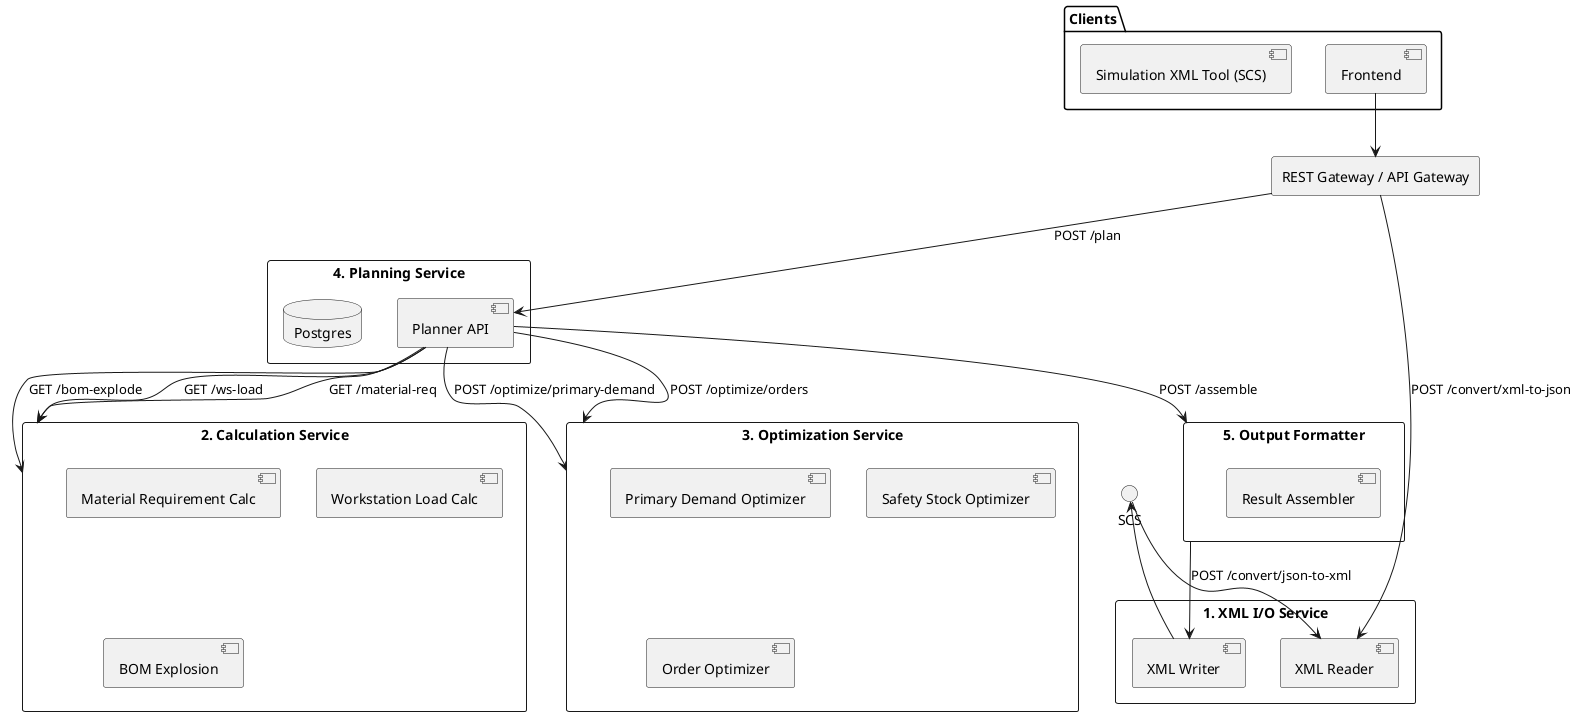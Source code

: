 @startuml
' -----------------------------
' EXTERNE SYSTEME
' -----------------------------
package "Clients" {
    [Frontend]
    [Simulation XML Tool (SCS)]
}

' -----------------------------
' UI-SCHICHT / ROUTER
' -----------------------------
rectangle "REST Gateway / API Gateway" as ApiGateway

' -----------------------------
' MODULE ALS SERVICES
' -----------------------------
rectangle "1. XML I/O Service" as XmlService {
    [XML Reader] as XmlRead
    [XML Writer] as XmlWrite
}

rectangle "2. Calculation Service" as CalcService {
    [Material Requirement Calc]
    [Workstation Load Calc]
    [BOM Explosion]
}

rectangle "3. Optimization Service" as OptService {
    [Primary Demand Optimizer]
    [Safety Stock Optimizer]
    [Order Optimizer]
}

rectangle "4. Planning Service" as PlanService {
    [Planner API] as PlannerAPI
    database Postgres
}

rectangle "5. Output Formatter" as OutputService {
    [Result Assembler]
}

' -----------------------------
' KOMMUNIKATION
' -----------------------------
Frontend --> ApiGateway
"SCS" --> XmlRead
XmlWrite --> "SCS"

ApiGateway --> XmlRead : "POST /convert/xml-to-json"
ApiGateway --> PlannerAPI : "POST /plan"

PlannerAPI --> CalcService : GET /bom-explode
PlannerAPI --> CalcService : GET /ws-load
PlannerAPI --> CalcService : GET /material-req

PlannerAPI --> OptService : POST /optimize/primary-demand
PlannerAPI --> OptService : POST /optimize/orders

PlannerAPI --> OutputService : POST /assemble

OutputService --> XmlWrite : POST /convert/json-to-xml

@enduml
